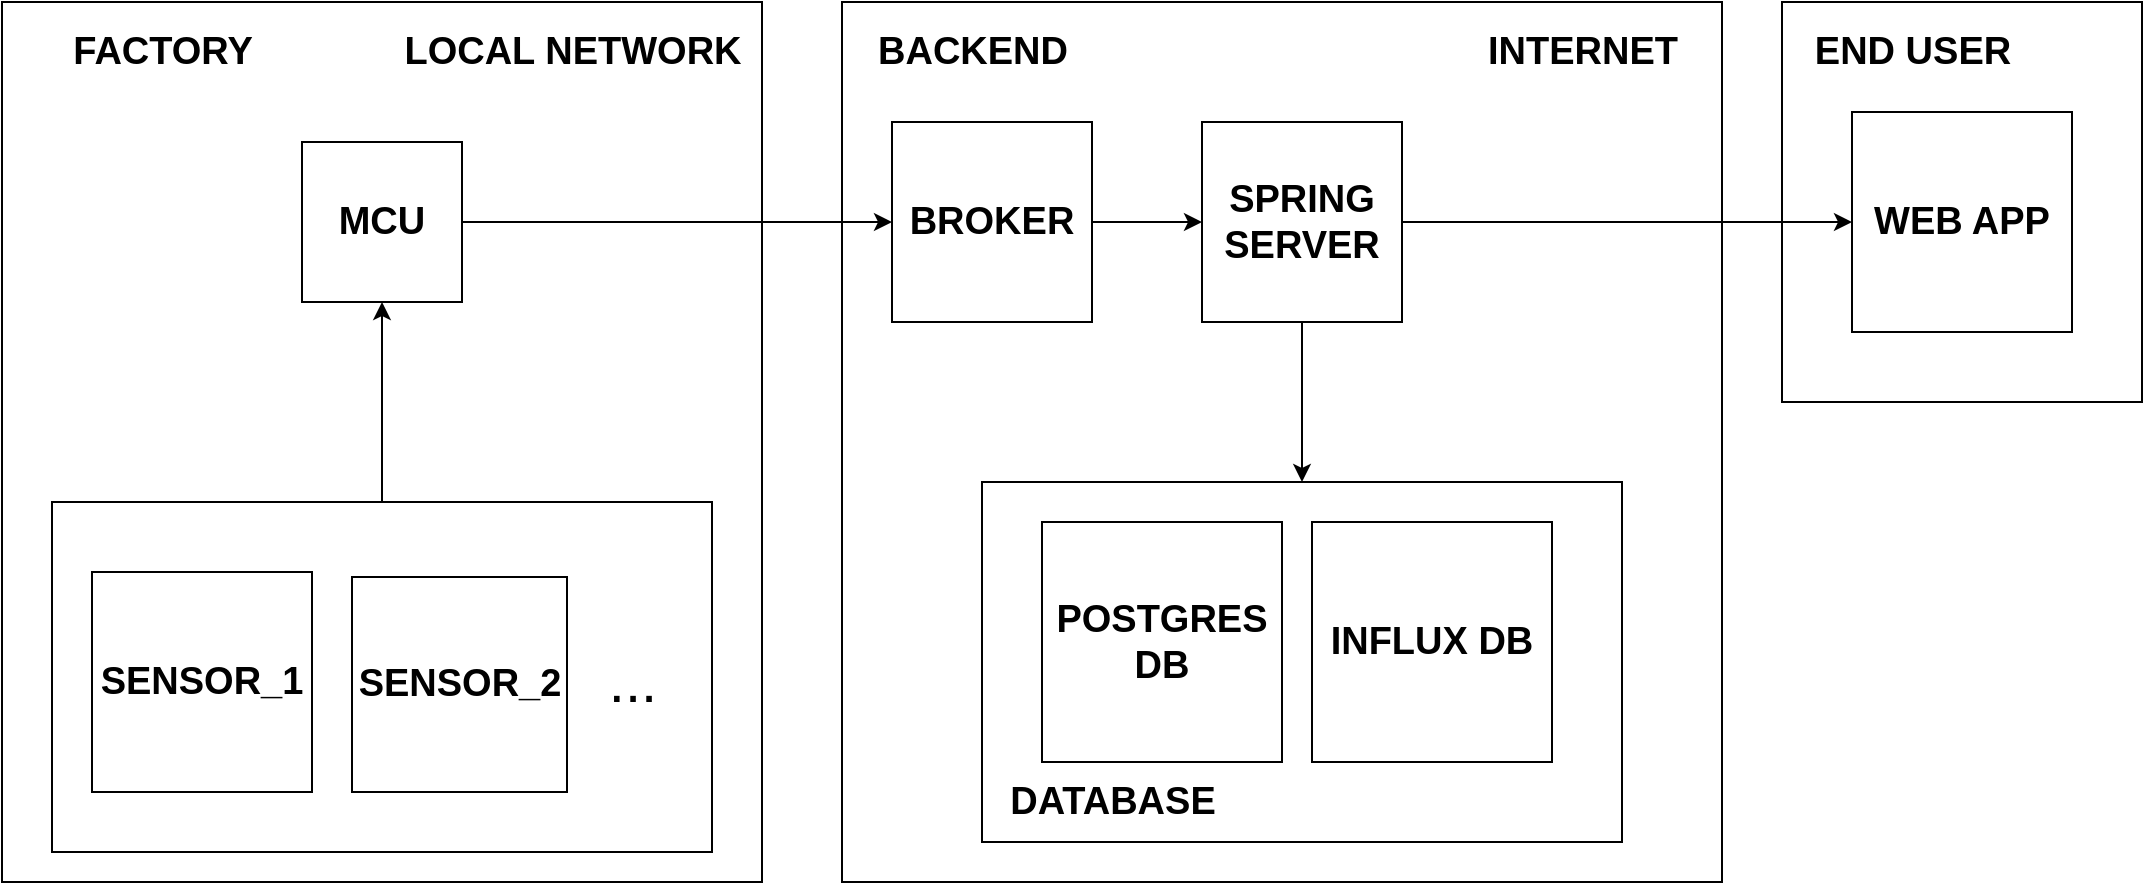 <mxfile version="21.2.8" type="device">
  <diagram name="Página-1" id="95JcTOuZmDDeEYzJmbGA">
    <mxGraphModel dx="1877" dy="621" grid="1" gridSize="10" guides="1" tooltips="1" connect="1" arrows="1" fold="1" page="1" pageScale="1" pageWidth="827" pageHeight="1169" math="0" shadow="0">
      <root>
        <mxCell id="0" />
        <mxCell id="1" parent="0" />
        <mxCell id="NJ0QbCrtjtxxJARDjM8r-3" value="" style="rounded=0;whiteSpace=wrap;html=1;" parent="1" vertex="1">
          <mxGeometry x="-60" y="80" width="380" height="440" as="geometry" />
        </mxCell>
        <mxCell id="NJ0QbCrtjtxxJARDjM8r-2" value="FACTORY" style="text;html=1;align=center;verticalAlign=middle;resizable=0;points=[];autosize=1;strokeColor=none;fillColor=none;fontStyle=1;fontSize=19;" parent="1" vertex="1">
          <mxGeometry x="-35" y="85" width="110" height="40" as="geometry" />
        </mxCell>
        <mxCell id="NJ0QbCrtjtxxJARDjM8r-6" value="" style="rounded=0;whiteSpace=wrap;html=1;" parent="1" vertex="1">
          <mxGeometry x="360" y="80" width="440" height="440" as="geometry" />
        </mxCell>
        <mxCell id="NJ0QbCrtjtxxJARDjM8r-12" style="edgeStyle=orthogonalEdgeStyle;rounded=0;orthogonalLoop=1;jettySize=auto;html=1;" parent="1" source="NJ0QbCrtjtxxJARDjM8r-5" target="NJ0QbCrtjtxxJARDjM8r-9" edge="1">
          <mxGeometry relative="1" as="geometry" />
        </mxCell>
        <mxCell id="NJ0QbCrtjtxxJARDjM8r-5" value="&lt;font style=&quot;font-size: 19px;&quot;&gt;MCU&lt;/font&gt;" style="whiteSpace=wrap;html=1;aspect=fixed;fontStyle=1" parent="1" vertex="1">
          <mxGeometry x="90" y="150" width="80" height="80" as="geometry" />
        </mxCell>
        <mxCell id="NJ0QbCrtjtxxJARDjM8r-7" value="BACKEND" style="text;html=1;align=center;verticalAlign=middle;resizable=0;points=[];autosize=1;strokeColor=none;fillColor=none;fontStyle=1;fontSize=19;" parent="1" vertex="1">
          <mxGeometry x="365" y="85" width="120" height="40" as="geometry" />
        </mxCell>
        <mxCell id="NJ0QbCrtjtxxJARDjM8r-19" style="edgeStyle=orthogonalEdgeStyle;rounded=0;orthogonalLoop=1;jettySize=auto;html=1;" parent="1" source="NJ0QbCrtjtxxJARDjM8r-8" target="NJ0QbCrtjtxxJARDjM8r-18" edge="1">
          <mxGeometry relative="1" as="geometry" />
        </mxCell>
        <mxCell id="NJ0QbCrtjtxxJARDjM8r-8" value="SPRING&lt;br style=&quot;font-size: 19px;&quot;&gt;SERVER" style="whiteSpace=wrap;html=1;aspect=fixed;fontStyle=1;fontSize=19;" parent="1" vertex="1">
          <mxGeometry x="540" y="140" width="100" height="100" as="geometry" />
        </mxCell>
        <mxCell id="NJ0QbCrtjtxxJARDjM8r-13" style="edgeStyle=orthogonalEdgeStyle;rounded=0;orthogonalLoop=1;jettySize=auto;html=1;" parent="1" source="NJ0QbCrtjtxxJARDjM8r-9" target="NJ0QbCrtjtxxJARDjM8r-8" edge="1">
          <mxGeometry relative="1" as="geometry" />
        </mxCell>
        <mxCell id="NJ0QbCrtjtxxJARDjM8r-9" value="BROKER" style="whiteSpace=wrap;html=1;aspect=fixed;fontStyle=1;fontSize=19;" parent="1" vertex="1">
          <mxGeometry x="385" y="140" width="100" height="100" as="geometry" />
        </mxCell>
        <mxCell id="NJ0QbCrtjtxxJARDjM8r-18" value="" style="rounded=0;whiteSpace=wrap;html=1;" parent="1" vertex="1">
          <mxGeometry x="430" y="320" width="320" height="180" as="geometry" />
        </mxCell>
        <mxCell id="NJ0QbCrtjtxxJARDjM8r-14" value="POSTGRES DB" style="whiteSpace=wrap;html=1;aspect=fixed;fontStyle=1;fontSize=19;" parent="1" vertex="1">
          <mxGeometry x="460" y="340" width="120" height="120" as="geometry" />
        </mxCell>
        <mxCell id="NJ0QbCrtjtxxJARDjM8r-16" value="INFLUX DB" style="whiteSpace=wrap;html=1;aspect=fixed;" parent="1" vertex="1">
          <mxGeometry x="595" y="340" width="80" height="80" as="geometry" />
        </mxCell>
        <mxCell id="NJ0QbCrtjtxxJARDjM8r-17" value="DATABASE" style="text;html=1;align=center;verticalAlign=middle;resizable=0;points=[];autosize=1;strokeColor=none;fillColor=none;fontStyle=1;fontSize=19;" parent="1" vertex="1">
          <mxGeometry x="430" y="460" width="130" height="40" as="geometry" />
        </mxCell>
        <mxCell id="NJ0QbCrtjtxxJARDjM8r-25" style="edgeStyle=orthogonalEdgeStyle;rounded=0;orthogonalLoop=1;jettySize=auto;html=1;" parent="1" source="NJ0QbCrtjtxxJARDjM8r-31" target="NJ0QbCrtjtxxJARDjM8r-5" edge="1">
          <mxGeometry relative="1" as="geometry">
            <mxPoint x="120" y="305" as="sourcePoint" />
            <Array as="points" />
          </mxGeometry>
        </mxCell>
        <mxCell id="NJ0QbCrtjtxxJARDjM8r-20" value="SENSOR_1" style="whiteSpace=wrap;html=1;aspect=fixed;" parent="1" vertex="1">
          <mxGeometry x="30" y="330" width="80" height="80" as="geometry" />
        </mxCell>
        <mxCell id="NJ0QbCrtjtxxJARDjM8r-22" value="SENSOR_2" style="whiteSpace=wrap;html=1;aspect=fixed;" parent="1" vertex="1">
          <mxGeometry x="130" y="330" width="80" height="80" as="geometry" />
        </mxCell>
        <mxCell id="NJ0QbCrtjtxxJARDjM8r-23" value="SENSORS" style="text;html=1;align=center;verticalAlign=middle;resizable=0;points=[];autosize=1;strokeColor=none;fillColor=none;fontStyle=1" parent="1" vertex="1">
          <mxGeometry x="15" y="420" width="80" height="30" as="geometry" />
        </mxCell>
        <mxCell id="NJ0QbCrtjtxxJARDjM8r-27" value="" style="rounded=0;whiteSpace=wrap;html=1;" parent="1" vertex="1">
          <mxGeometry x="830" y="80" width="180" height="200" as="geometry" />
        </mxCell>
        <mxCell id="NJ0QbCrtjtxxJARDjM8r-28" value="END USER" style="text;html=1;align=center;verticalAlign=middle;resizable=0;points=[];autosize=1;strokeColor=none;fillColor=none;fontStyle=1;fontSize=19;" parent="1" vertex="1">
          <mxGeometry x="835" y="85" width="120" height="40" as="geometry" />
        </mxCell>
        <mxCell id="NJ0QbCrtjtxxJARDjM8r-29" value="WEB APP" style="whiteSpace=wrap;html=1;aspect=fixed;fontStyle=1;fontSize=19;" parent="1" vertex="1">
          <mxGeometry x="865" y="135" width="110" height="110" as="geometry" />
        </mxCell>
        <mxCell id="NJ0QbCrtjtxxJARDjM8r-31" value="" style="rounded=0;whiteSpace=wrap;html=1;" parent="1" vertex="1">
          <mxGeometry x="-35" y="330" width="330" height="175" as="geometry" />
        </mxCell>
        <mxCell id="NJ0QbCrtjtxxJARDjM8r-30" style="edgeStyle=orthogonalEdgeStyle;rounded=0;orthogonalLoop=1;jettySize=auto;html=1;" parent="1" source="NJ0QbCrtjtxxJARDjM8r-8" target="NJ0QbCrtjtxxJARDjM8r-29" edge="1">
          <mxGeometry relative="1" as="geometry" />
        </mxCell>
        <mxCell id="NJ0QbCrtjtxxJARDjM8r-42" value="SENSOR_2" style="whiteSpace=wrap;html=1;aspect=fixed;fontStyle=1;fontSize=19;" parent="1" vertex="1">
          <mxGeometry x="115" y="367.5" width="107.5" height="107.5" as="geometry" />
        </mxCell>
        <mxCell id="NJ0QbCrtjtxxJARDjM8r-44" value="SENSOR_1" style="whiteSpace=wrap;html=1;aspect=fixed;fontStyle=1;fontSize=19;" parent="1" vertex="1">
          <mxGeometry x="-15" y="365" width="110" height="110" as="geometry" />
        </mxCell>
        <mxCell id="NJ0QbCrtjtxxJARDjM8r-46" value="INFLUX DB" style="whiteSpace=wrap;html=1;aspect=fixed;fontStyle=1;fontSize=19;" parent="1" vertex="1">
          <mxGeometry x="595" y="340" width="120" height="120" as="geometry" />
        </mxCell>
        <mxCell id="fzjhXKY29vLDJ2A-uvzW-1" value="INTERNET" style="text;html=1;align=center;verticalAlign=middle;resizable=0;points=[];autosize=1;strokeColor=none;fillColor=none;fontStyle=1;fontSize=19;" parent="1" vertex="1">
          <mxGeometry x="670" y="85" width="120" height="40" as="geometry" />
        </mxCell>
        <mxCell id="fzjhXKY29vLDJ2A-uvzW-2" value="LOCAL NETWORK" style="text;html=1;align=center;verticalAlign=middle;resizable=0;points=[];autosize=1;strokeColor=none;fillColor=none;fontStyle=1;fontSize=19;" parent="1" vertex="1">
          <mxGeometry x="130" y="85" width="190" height="40" as="geometry" />
        </mxCell>
        <mxCell id="oMDrbNUrP-sBeqAVtwhW-6" value="..." style="text;html=1;align=center;verticalAlign=middle;resizable=0;points=[];autosize=1;strokeColor=none;fillColor=none;fontSize=29;" parent="1" vertex="1">
          <mxGeometry x="230" y="395" width="50" height="50" as="geometry" />
        </mxCell>
      </root>
    </mxGraphModel>
  </diagram>
</mxfile>

